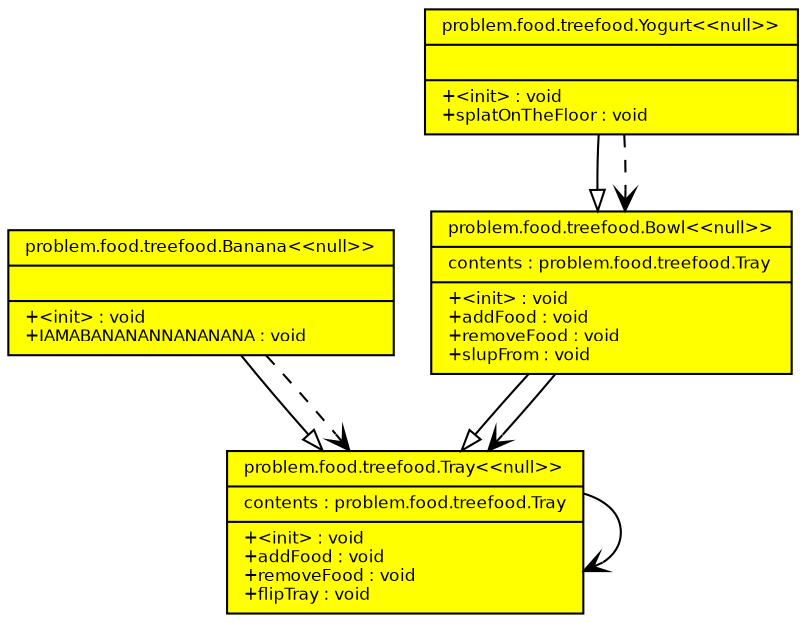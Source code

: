 digraph G {
fontname = "Bitstream Vera Sans"
fontsize = 8
node [
fontname = "Bitstream Vera Sans"
fontsize = 8
shape = "record"
]
edge [
fontname = "Bitstream Vera Sans"
fontsize = 8
]
problemfoodtreefoodTray [
fillcolor=yellow, style=filled,
label = "{problem.food.treefood.Tray
\<\<null\>\>\l|contents : problem.food.treefood.Tray\l|+\<init\> : void\l+addFood : void\l+removeFood : void\l+flipTray : void\l}"
]
problemfoodtreefoodBanana [
fillcolor=yellow, style=filled,
label = "{problem.food.treefood.Banana
\<\<null\>\>\l||+\<init\> : void\l+IAMABANANANNANANANA : void\l}"
]
problemfoodtreefoodBowl [
fillcolor=yellow, style=filled,
label = "{problem.food.treefood.Bowl
\<\<null\>\>\l|contents : problem.food.treefood.Tray\l|+\<init\> : void\l+addFood : void\l+removeFood : void\l+slupFrom : void\l}"
]
problemfoodtreefoodYogurt [
fillcolor=yellow, style=filled,
label = "{problem.food.treefood.Yogurt
\<\<null\>\>\l||+\<init\> : void\l+splatOnTheFloor : void\l}"
]
edge [ arrowhead = "empty", style = "none"  ]
problemfoodtreefoodBowl -> problemfoodtreefoodTray
edge [ arrowhead = "empty", style = "none"  ]
problemfoodtreefoodYogurt -> problemfoodtreefoodBowl
edge [ arrowhead = "empty", style = "none"  ]
problemfoodtreefoodBanana -> problemfoodtreefoodTray
edge [ arrowhead = "vee", style = "dashed" 
 ]
problemfoodtreefoodYogurt -> problemfoodtreefoodBowl
edge [ arrowhead = "vee", style = "dashed" 
 ]
problemfoodtreefoodBanana -> problemfoodtreefoodTray
edge [ arrowhead = "vee", style = "none" 
 ]
problemfoodtreefoodBowl -> problemfoodtreefoodTray
edge [ arrowhead = "vee", style = "none" 
 ]
problemfoodtreefoodTray -> problemfoodtreefoodTray
}
